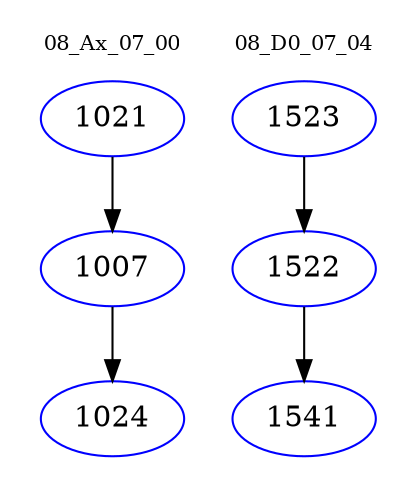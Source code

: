 digraph{
subgraph cluster_0 {
color = white
label = "08_Ax_07_00";
fontsize=10;
T0_1021 [label="1021", color="blue"]
T0_1021 -> T0_1007 [color="black"]
T0_1007 [label="1007", color="blue"]
T0_1007 -> T0_1024 [color="black"]
T0_1024 [label="1024", color="blue"]
}
subgraph cluster_1 {
color = white
label = "08_D0_07_04";
fontsize=10;
T1_1523 [label="1523", color="blue"]
T1_1523 -> T1_1522 [color="black"]
T1_1522 [label="1522", color="blue"]
T1_1522 -> T1_1541 [color="black"]
T1_1541 [label="1541", color="blue"]
}
}
